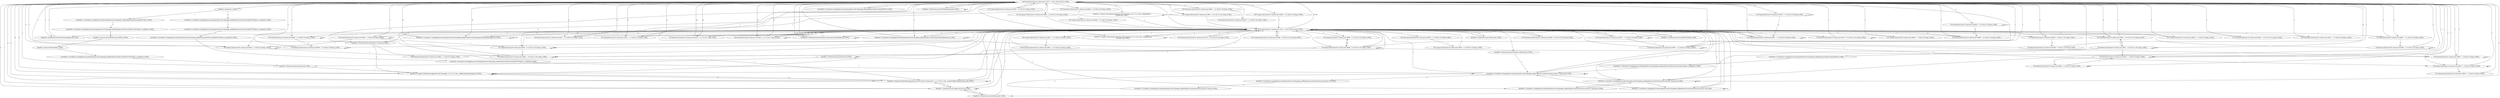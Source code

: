 strict digraph G {
  "UDP Send KevinChan-PC.attlocal.net:13297 -&gt; 40.82.168.156:3478_47DEQ_";
  "UDP Receive KevinChan-PC.attlocal.net:13297 -&gt; 40.82.168.156:3478_47DEQ_";
  "ReadFile C:\Program Files\WindowsApps\Microsoft.SkypeApp_14.55.131.0_x64__kzf8qxf38zg5c\SkypeApp.dll_47DEQ_";
  "ReadFile C:\Windows\System32\MFCaptureEngine.dll_47DEQ_";
  "WriteFile C:\Users\Kevin Chan\AppData\Local\Packages\Microsoft.SkypeApp_kzf8qxf38zg5c\LocalState\DiagOutputDir\SkypeApp3.txt_47DEQ_";
  "TCP Receive KevinChan-PC.attlocal.net:59421 -&gt; 52.188.42.235:https_47DEQ_";
  "TCP Send KevinChan-PC.attlocal.net:59421 -&gt; 52.188.42.235:https_47DEQ_";
  "TCP Send KevinChan-PC.attlocal.net:59442 -&gt; 40.83.21.197:https_47DEQ_";
  "TCP Receive KevinChan-PC.attlocal.net:59442 -&gt; 40.83.21.197:https_47DEQ_";
  "TCP Receive KevinChan-PC.attlocal.net:59456 -&gt; 52.114.142.7:http_47DEQ_";
  "TCP Send KevinChan-PC.attlocal.net:59456 -&gt; 52.114.142.7:http_47DEQ_";
  "CreateFile C:\Windows\System32\Windows.Shell.ServiceHostBuilder.dll_47DEQ_";
  "ReadFile C:\Users\Kevin Chan\AppData\Local\Packages\Microsoft.SkypeApp_kzf8qxf38zg5c\LocalState\ReactNativeBundle.bin_47DEQ_";
  "TCP Disconnect KevinChan-PC.attlocal.net:59595 -&gt; 52.188.42.235:https_47DEQ_";
  "TCP Connect KevinChan-PC.attlocal.net:59601 -&gt; 52.188.42.235:https_47DEQ_";
  "TCP Send KevinChan-PC.attlocal.net:59601 -&gt; 52.188.42.235:https_47DEQ_";
  "TCP Receive KevinChan-PC.attlocal.net:59601 -&gt; 52.188.42.235:https_47DEQ_";
  "ReadFile C:\Program Files\WindowsApps\Microsoft.NET.Native.Framework.2.2_2.2.27912.0_x64__8wekyb3d8bbwe\SharedLibrary.dll_47DEQ_";
  "ReadFile C:\Windows\System32\Windows.UI.Xaml.dll_47DEQ_";
  "ReadFile C:\Program Files\WindowsApps\Microsoft.SkypeApp_14.55.131.0_x64__kzf8qxf38zg5c\rtmcodecs.dll_47DEQ_";
  "TCP Receive KevinChan-PC.attlocal.net:59576 -&gt; 93.184.215.201:https_47DEQ_";
  "TCP Disconnect KevinChan-PC.attlocal.net:59576 -&gt; 93.184.215.201:https_47DEQ_";
  "TCP Connect KevinChan-PC.attlocal.net:59605 -&gt; 13.68.20.25:https_47DEQ_";
  "TCP Send KevinChan-PC.attlocal.net:59605 -&gt; 13.68.20.25:https_47DEQ_";
  "TCP Receive KevinChan-PC.attlocal.net:59605 -&gt; 13.68.20.25:https_47DEQ_";
  "TCP Connect KevinChan-PC.attlocal.net:59606 -&gt; 93.184.215.201:https_47DEQ_";
  "TCP Send KevinChan-PC.attlocal.net:59606 -&gt; 93.184.215.201:https_47DEQ_";
  "TCP Receive KevinChan-PC.attlocal.net:59606 -&gt; 93.184.215.201:https_47DEQ_";
  "ReadFile C:\Windows\System32\iertutil.dll_47DEQ_";
  "ReadFile C:\Windows\System32\wininet.dll_47DEQ_";
  "ReadFile C:\$Directory_47DEQ_";
  "CreateFile C:\Users\Kevin Chan\AppData\Local\Packages\Microsoft.SkypeApp_kzf8qxf38zg5c\AC\INetCache\EWX27GM7_47DEQ_";
  "CreateFile C:\Users\Kevin Chan\AppData\Local\Packages\Microsoft.SkypeApp_kzf8qxf38zg5c\AC\INetCache\EWX27GM7\token_to_cookies[1]_47DEQ_";
  "ReadFile C:\$Secure:$SII:$INDEX_ALLOCATION_47DEQ_";
  "ReadFile C:\$Secure:$SDS:$DATA_47DEQ_";
  "CreateFile C:\Users\Kevin Chan\AppData\Local\Packages\Microsoft.SkypeApp_kzf8qxf38zg5c\AC\INetCache\EWX27GM7\token_to_cookies[2]_47DEQ_";
  "ReadFile C:\Windows\System32\Windows.Web.Http.dll_47DEQ_";
  "CreateFile C:\Users\Kevin Chan\AppData\Local\Packages\Microsoft.SkypeApp_kzf8qxf38zg5c\LocalState\s4l-kevin.chan2247.db-journal_47DEQ_";
  "ReadFile C:\Users\Kevin Chan\AppData\Local\Packages\Microsoft.SkypeApp_kzf8qxf38zg5c\LocalState\s4l-kevin.chan2247.db_47DEQ_";
  "CreateFile C:\Users\Kevin Chan\AppData\Local\Packages\Microsoft.SkypeApp_kzf8qxf38zg5c\LocalState\s4l-kevin.chan2247.db-wal_47DEQ_";
  "WriteFile C:\Users\Kevin Chan\AppData\Local\Packages\Microsoft.SkypeApp_kzf8qxf38zg5c\LocalState\s4l-kevin.chan2247.db-journal_47DEQ_";
  "ReadFile C:\Users\Kevin Chan\AppData\Local\Packages\Microsoft.SkypeApp_kzf8qxf38zg5c\LocalState\s4l-kevin.chan2247.db-journal_47DEQ_";
  "WriteFile C:\Users\Kevin Chan\AppData\Local\Packages\Microsoft.SkypeApp_kzf8qxf38zg5c\LocalState\s4l-kevin.chan2247.db_47DEQ_";
  "TCP Disconnect KevinChan-PC.attlocal.net:59601 -&gt; 52.188.42.235:https_47DEQ_";
  "TCP Connect KevinChan-PC.attlocal.net:59607 -&gt; 52.188.42.235:https_47DEQ_";
  "TCP Send KevinChan-PC.attlocal.net:59607 -&gt; 52.188.42.235:https_47DEQ_";
  "TCP Receive KevinChan-PC.attlocal.net:59607 -&gt; 52.188.42.235:https_47DEQ_";
  "ReadFile C:\Windows\System32\biwinrt.dll_47DEQ_";
  "ReadFile C:\Program Files\WindowsApps\Microsoft.SkypeApp_14.55.131.0_x64__kzf8qxf38zg5c\rtmpltfm.dll_47DEQ_";
  "TCP Connect KevinChan-PC.attlocal.net:59611 -&gt; 52.188.42.235:https_47DEQ_";
  "TCP Disconnect KevinChan-PC.attlocal.net:59607 -&gt; 52.188.42.235:https_47DEQ_";
  "TCP Send KevinChan-PC.attlocal.net:59611 -&gt; 52.188.42.235:https_47DEQ_";
  "TCP Receive KevinChan-PC.attlocal.net:59611 -&gt; 52.188.42.235:https_47DEQ_";
  "TCP Disconnect KevinChan-PC.attlocal.net:59605 -&gt; 13.68.20.25:https_47DEQ_";
  "TCP Disconnect KevinChan-PC.attlocal.net:59606 -&gt; 93.184.215.201:https_47DEQ_";
  "TCP Connect KevinChan-PC.attlocal.net:59642 -&gt; 13.68.20.25:https_47DEQ_";
  "TCP Send KevinChan-PC.attlocal.net:59642 -&gt; 13.68.20.25:https_47DEQ_";
  "TCP Receive KevinChan-PC.attlocal.net:59642 -&gt; 13.68.20.25:https_47DEQ_";
  "TCP Connect KevinChan-PC.attlocal.net:59643 -&gt; 93.184.215.201:https_47DEQ_";
  "TCP Send KevinChan-PC.attlocal.net:59643 -&gt; 93.184.215.201:https_47DEQ_";
  "TCP Receive KevinChan-PC.attlocal.net:59643 -&gt; 93.184.215.201:https_47DEQ_";
  "CreateFile C:\Users\Kevin Chan\AppData\Local\Packages\Microsoft.SkypeApp_kzf8qxf38zg5c\AC\INetCache\YJQQTYY3_47DEQ_";
  "CreateFile C:\Users\Kevin Chan\AppData\Local\Packages\Microsoft.SkypeApp_kzf8qxf38zg5c\AC\INetCache\YJQQTYY3\token_to_cookies[1]_47DEQ_";
  "CreateFile C:\Users\Kevin Chan\AppData\Local\Packages\Microsoft.SkypeApp_kzf8qxf38zg5c\AC\INetCache\YJQQTYY3\token_to_cookies[2]_47DEQ_";
  "CreateFile C:\Users\Kevin Chan\AppData\Local\Packages\Microsoft.SkypeApp_kzf8qxf38zg5c\AC\INetCache\YJQQTYY3\token_to_cookies[3]_47DEQ_";
  "CreateFile C:\Users\Kevin Chan\AppData\Local\Packages\Microsoft.SkypeApp_kzf8qxf38zg5c\AC\INetCache\YJQQTYY3\token_to_cookies[4]_47DEQ_";
  "TCP Disconnect KevinChan-PC.attlocal.net:59611 -&gt; 52.188.42.235:https_47DEQ_";
  "TCP Connect KevinChan-PC.attlocal.net:59646 -&gt; 52.188.42.235:https_47DEQ_";
  "TCP Send KevinChan-PC.attlocal.net:59646 -&gt; 52.188.42.235:https_47DEQ_";
  "TCP Receive KevinChan-PC.attlocal.net:59646 -&gt; 52.188.42.235:https_47DEQ_";
  "ReadFile C:\Windows\System32\AppContracts.dll_47DEQ_";
  "ReadFile C:\Windows\System32\WinTypes.dll_47DEQ_";
  "TCP Disconnect KevinChan-PC.attlocal.net:59642 -&gt; 13.68.20.25:https_47DEQ_";
  "ReadFile C:\Windows\System32\MFMediaEngine.dll_47DEQ_";
  "TCP Disconnect KevinChan-PC.attlocal.net:59643 -&gt; 93.184.215.201:https_47DEQ_";
  "TCP Disconnect KevinChan-PC.attlocal.net:59646 -&gt; 52.188.42.235:https_47DEQ_";
  "TCP Connect KevinChan-PC.attlocal.net:59649 -&gt; 52.188.42.235:https_47DEQ_";
  "TCP Send KevinChan-PC.attlocal.net:59649 -&gt; 52.188.42.235:https_47DEQ_";
  "TCP Receive KevinChan-PC.attlocal.net:59649 -&gt; 52.188.42.235:https_47DEQ_";
  "ReadFile C:\Windows\System32\config\SOFTWARE_47DEQ_";
  "TCP Connect KevinChan-PC.attlocal.net:59650 -&gt; 13.68.20.25:https_47DEQ_";
  "TCP Send KevinChan-PC.attlocal.net:59650 -&gt; 13.68.20.25:https_47DEQ_";
  "TCP Receive KevinChan-PC.attlocal.net:59650 -&gt; 13.68.20.25:https_47DEQ_";
  "TCP Connect KevinChan-PC.attlocal.net:59651 -&gt; 93.184.215.201:https_47DEQ_";
  "TCP Send KevinChan-PC.attlocal.net:59651 -&gt; 93.184.215.201:https_47DEQ_";
  "TCP Receive KevinChan-PC.attlocal.net:59651 -&gt; 93.184.215.201:https_47DEQ_";
  "CreateFile C:\Users\Kevin Chan\AppData\Local\Packages\Microsoft.SkypeApp_kzf8qxf38zg5c\AC\INetCache\324NA2GV_47DEQ_";
  "CreateFile C:\Users\Kevin Chan\AppData\Local\Packages\Microsoft.SkypeApp_kzf8qxf38zg5c\AC\INetCache\324NA2GV\token_to_cookies[1]_47DEQ_";
  "UDP Send KevinChan-PC.attlocal.net:13297 -&gt; 40.82.168.156:3478_47DEQ_" -> "UDP Receive KevinChan-PC.attlocal.net:13297 -&gt; 40.82.168.156:3478_47DEQ_" [ label="24744" ];
  "UDP Receive KevinChan-PC.attlocal.net:13297 -&gt; 40.82.168.156:3478_47DEQ_" -> "UDP Receive KevinChan-PC.attlocal.net:13297 -&gt; 40.82.168.156:3478_47DEQ_" [ label="153333" ];
  "UDP Receive KevinChan-PC.attlocal.net:13297 -&gt; 40.82.168.156:3478_47DEQ_" -> "UDP Send KevinChan-PC.attlocal.net:13297 -&gt; 40.82.168.156:3478_47DEQ_" [ label="24736" ];
  "UDP Send KevinChan-PC.attlocal.net:13297 -&gt; 40.82.168.156:3478_47DEQ_" -> "UDP Send KevinChan-PC.attlocal.net:13297 -&gt; 40.82.168.156:3478_47DEQ_" [ label="90705" ];
  "UDP Receive KevinChan-PC.attlocal.net:13297 -&gt; 40.82.168.156:3478_47DEQ_" -> "ReadFile C:\Program Files\WindowsApps\Microsoft.SkypeApp_14.55.131.0_x64__kzf8qxf38zg5c\SkypeApp.dll_47DEQ_" [ label="2" ];
  "ReadFile C:\Program Files\WindowsApps\Microsoft.SkypeApp_14.55.131.0_x64__kzf8qxf38zg5c\SkypeApp.dll_47DEQ_" -> "UDP Send KevinChan-PC.attlocal.net:13297 -&gt; 40.82.168.156:3478_47DEQ_" [ label="9" ];
  "UDP Receive KevinChan-PC.attlocal.net:13297 -&gt; 40.82.168.156:3478_47DEQ_" -> "ReadFile C:\Windows\System32\MFCaptureEngine.dll_47DEQ_" [ label="1" ];
  "ReadFile C:\Windows\System32\MFCaptureEngine.dll_47DEQ_" -> "UDP Send KevinChan-PC.attlocal.net:13297 -&gt; 40.82.168.156:3478_47DEQ_" [ label="2" ];
  "UDP Send KevinChan-PC.attlocal.net:13297 -&gt; 40.82.168.156:3478_47DEQ_" -> "ReadFile C:\Windows\System32\MFCaptureEngine.dll_47DEQ_" [ label="1" ];
  "UDP Send KevinChan-PC.attlocal.net:13297 -&gt; 40.82.168.156:3478_47DEQ_" -> "WriteFile C:\Users\Kevin Chan\AppData\Local\Packages\Microsoft.SkypeApp_kzf8qxf38zg5c\LocalState\DiagOutputDir\SkypeApp3.txt_47DEQ_" [ label="24" ];
  "WriteFile C:\Users\Kevin Chan\AppData\Local\Packages\Microsoft.SkypeApp_kzf8qxf38zg5c\LocalState\DiagOutputDir\SkypeApp3.txt_47DEQ_" -> "WriteFile C:\Users\Kevin Chan\AppData\Local\Packages\Microsoft.SkypeApp_kzf8qxf38zg5c\LocalState\DiagOutputDir\SkypeApp3.txt_47DEQ_" [ label="29" ];
  "WriteFile C:\Users\Kevin Chan\AppData\Local\Packages\Microsoft.SkypeApp_kzf8qxf38zg5c\LocalState\DiagOutputDir\SkypeApp3.txt_47DEQ_" -> "UDP Send KevinChan-PC.attlocal.net:13297 -&gt; 40.82.168.156:3478_47DEQ_" [ label="22" ];
  "UDP Send KevinChan-PC.attlocal.net:13297 -&gt; 40.82.168.156:3478_47DEQ_" -> "TCP Receive KevinChan-PC.attlocal.net:59421 -&gt; 52.188.42.235:https_47DEQ_" [ label="8" ];
  "TCP Receive KevinChan-PC.attlocal.net:59421 -&gt; 52.188.42.235:https_47DEQ_" -> "UDP Send KevinChan-PC.attlocal.net:13297 -&gt; 40.82.168.156:3478_47DEQ_" [ label="9" ];
  "UDP Receive KevinChan-PC.attlocal.net:13297 -&gt; 40.82.168.156:3478_47DEQ_" -> "TCP Send KevinChan-PC.attlocal.net:59421 -&gt; 52.188.42.235:https_47DEQ_" [ label="7" ];
  "TCP Send KevinChan-PC.attlocal.net:59421 -&gt; 52.188.42.235:https_47DEQ_" -> "UDP Receive KevinChan-PC.attlocal.net:13297 -&gt; 40.82.168.156:3478_47DEQ_" [ label="5" ];
  "UDP Send KevinChan-PC.attlocal.net:13297 -&gt; 40.82.168.156:3478_47DEQ_" -> "TCP Send KevinChan-PC.attlocal.net:59442 -&gt; 40.83.21.197:https_47DEQ_" [ label="6" ];
  "TCP Send KevinChan-PC.attlocal.net:59442 -&gt; 40.83.21.197:https_47DEQ_" -> "TCP Receive KevinChan-PC.attlocal.net:59442 -&gt; 40.83.21.197:https_47DEQ_" [ label="11" ];
  "TCP Receive KevinChan-PC.attlocal.net:59442 -&gt; 40.83.21.197:https_47DEQ_" -> "UDP Receive KevinChan-PC.attlocal.net:13297 -&gt; 40.82.168.156:3478_47DEQ_" [ label="5" ];
  "UDP Receive KevinChan-PC.attlocal.net:13297 -&gt; 40.82.168.156:3478_47DEQ_" -> "TCP Receive KevinChan-PC.attlocal.net:59456 -&gt; 52.114.142.7:http_47DEQ_" [ label="15" ];
  "TCP Receive KevinChan-PC.attlocal.net:59456 -&gt; 52.114.142.7:http_47DEQ_" -> "UDP Send KevinChan-PC.attlocal.net:13297 -&gt; 40.82.168.156:3478_47DEQ_" [ label="19" ];
  "UDP Receive KevinChan-PC.attlocal.net:13297 -&gt; 40.82.168.156:3478_47DEQ_" -> "TCP Send KevinChan-PC.attlocal.net:59456 -&gt; 52.114.142.7:http_47DEQ_" [ label="14" ];
  "TCP Send KevinChan-PC.attlocal.net:59456 -&gt; 52.114.142.7:http_47DEQ_" -> "TCP Send KevinChan-PC.attlocal.net:59456 -&gt; 52.114.142.7:http_47DEQ_" [ label="29" ];
  "TCP Send KevinChan-PC.attlocal.net:59456 -&gt; 52.114.142.7:http_47DEQ_" -> "UDP Send KevinChan-PC.attlocal.net:13297 -&gt; 40.82.168.156:3478_47DEQ_" [ label="15" ];
  "UDP Send KevinChan-PC.attlocal.net:13297 -&gt; 40.82.168.156:3478_47DEQ_" -> "CreateFile C:\Windows\System32\Windows.Shell.ServiceHostBuilder.dll_47DEQ_" [ label="1" ];
  "CreateFile C:\Windows\System32\Windows.Shell.ServiceHostBuilder.dll_47DEQ_" -> "CreateFile C:\Windows\System32\Windows.Shell.ServiceHostBuilder.dll_47DEQ_" [ label="3" ];
  "CreateFile C:\Windows\System32\Windows.Shell.ServiceHostBuilder.dll_47DEQ_" -> "UDP Receive KevinChan-PC.attlocal.net:13297 -&gt; 40.82.168.156:3478_47DEQ_" [ label="2" ];
  "UDP Receive KevinChan-PC.attlocal.net:13297 -&gt; 40.82.168.156:3478_47DEQ_" -> "ReadFile C:\Users\Kevin Chan\AppData\Local\Packages\Microsoft.SkypeApp_kzf8qxf38zg5c\LocalState\ReactNativeBundle.bin_47DEQ_" [ label="1" ];
  "ReadFile C:\Users\Kevin Chan\AppData\Local\Packages\Microsoft.SkypeApp_kzf8qxf38zg5c\LocalState\ReactNativeBundle.bin_47DEQ_" -> "UDP Receive KevinChan-PC.attlocal.net:13297 -&gt; 40.82.168.156:3478_47DEQ_" [ label="2" ];
  "UDP Receive KevinChan-PC.attlocal.net:13297 -&gt; 40.82.168.156:3478_47DEQ_" -> "TCP Disconnect KevinChan-PC.attlocal.net:59595 -&gt; 52.188.42.235:https_47DEQ_" [ label="1" ];
  "TCP Disconnect KevinChan-PC.attlocal.net:59595 -&gt; 52.188.42.235:https_47DEQ_" -> "TCP Connect KevinChan-PC.attlocal.net:59601 -&gt; 52.188.42.235:https_47DEQ_" [ label="1" ];
  "TCP Connect KevinChan-PC.attlocal.net:59601 -&gt; 52.188.42.235:https_47DEQ_" -> "UDP Receive KevinChan-PC.attlocal.net:13297 -&gt; 40.82.168.156:3478_47DEQ_" [ label="1" ];
  "UDP Send KevinChan-PC.attlocal.net:13297 -&gt; 40.82.168.156:3478_47DEQ_" -> "TCP Send KevinChan-PC.attlocal.net:59601 -&gt; 52.188.42.235:https_47DEQ_" [ label="2" ];
  "TCP Send KevinChan-PC.attlocal.net:59601 -&gt; 52.188.42.235:https_47DEQ_" -> "TCP Receive KevinChan-PC.attlocal.net:59601 -&gt; 52.188.42.235:https_47DEQ_" [ label="3" ];
  "TCP Receive KevinChan-PC.attlocal.net:59601 -&gt; 52.188.42.235:https_47DEQ_" -> "TCP Receive KevinChan-PC.attlocal.net:59601 -&gt; 52.188.42.235:https_47DEQ_" [ label="3" ];
  "TCP Receive KevinChan-PC.attlocal.net:59601 -&gt; 52.188.42.235:https_47DEQ_" -> "UDP Send KevinChan-PC.attlocal.net:13297 -&gt; 40.82.168.156:3478_47DEQ_" [ label="2" ];
  "UDP Receive KevinChan-PC.attlocal.net:13297 -&gt; 40.82.168.156:3478_47DEQ_" -> "TCP Send KevinChan-PC.attlocal.net:59601 -&gt; 52.188.42.235:https_47DEQ_" [ label="2" ];
  "TCP Receive KevinChan-PC.attlocal.net:59601 -&gt; 52.188.42.235:https_47DEQ_" -> "UDP Receive KevinChan-PC.attlocal.net:13297 -&gt; 40.82.168.156:3478_47DEQ_" [ label="1" ];
  "TCP Send KevinChan-PC.attlocal.net:59601 -&gt; 52.188.42.235:https_47DEQ_" -> "UDP Send KevinChan-PC.attlocal.net:13297 -&gt; 40.82.168.156:3478_47DEQ_" [ label="1" ];
  "UDP Send KevinChan-PC.attlocal.net:13297 -&gt; 40.82.168.156:3478_47DEQ_" -> "ReadFile C:\Program Files\WindowsApps\Microsoft.NET.Native.Framework.2.2_2.2.27912.0_x64__8wekyb3d8bbwe\SharedLibrary.dll_47DEQ_" [ label="4" ];
  "ReadFile C:\Program Files\WindowsApps\Microsoft.NET.Native.Framework.2.2_2.2.27912.0_x64__8wekyb3d8bbwe\SharedLibrary.dll_47DEQ_" -> "UDP Send KevinChan-PC.attlocal.net:13297 -&gt; 40.82.168.156:3478_47DEQ_" [ label="4" ];
  "UDP Send KevinChan-PC.attlocal.net:13297 -&gt; 40.82.168.156:3478_47DEQ_" -> "ReadFile C:\Windows\System32\Windows.UI.Xaml.dll_47DEQ_" [ label="1" ];
  "ReadFile C:\Windows\System32\Windows.UI.Xaml.dll_47DEQ_" -> "ReadFile C:\Program Files\WindowsApps\Microsoft.SkypeApp_14.55.131.0_x64__kzf8qxf38zg5c\SkypeApp.dll_47DEQ_" [ label="1" ];
  "ReadFile C:\Program Files\WindowsApps\Microsoft.SkypeApp_14.55.131.0_x64__kzf8qxf38zg5c\SkypeApp.dll_47DEQ_" -> "ReadFile C:\Program Files\WindowsApps\Microsoft.NET.Native.Framework.2.2_2.2.27912.0_x64__8wekyb3d8bbwe\SharedLibrary.dll_47DEQ_" [ label="3" ];
  "ReadFile C:\Program Files\WindowsApps\Microsoft.NET.Native.Framework.2.2_2.2.27912.0_x64__8wekyb3d8bbwe\SharedLibrary.dll_47DEQ_" -> "ReadFile C:\Program Files\WindowsApps\Microsoft.NET.Native.Framework.2.2_2.2.27912.0_x64__8wekyb3d8bbwe\SharedLibrary.dll_47DEQ_" [ label="16" ];
  "ReadFile C:\Program Files\WindowsApps\Microsoft.NET.Native.Framework.2.2_2.2.27912.0_x64__8wekyb3d8bbwe\SharedLibrary.dll_47DEQ_" -> "ReadFile C:\Program Files\WindowsApps\Microsoft.SkypeApp_14.55.131.0_x64__kzf8qxf38zg5c\SkypeApp.dll_47DEQ_" [ label="4" ];
  "ReadFile C:\Program Files\WindowsApps\Microsoft.SkypeApp_14.55.131.0_x64__kzf8qxf38zg5c\SkypeApp.dll_47DEQ_" -> "ReadFile C:\Program Files\WindowsApps\Microsoft.SkypeApp_14.55.131.0_x64__kzf8qxf38zg5c\SkypeApp.dll_47DEQ_" [ label="18" ];
  "UDP Send KevinChan-PC.attlocal.net:13297 -&gt; 40.82.168.156:3478_47DEQ_" -> "ReadFile C:\Program Files\WindowsApps\Microsoft.SkypeApp_14.55.131.0_x64__kzf8qxf38zg5c\rtmcodecs.dll_47DEQ_" [ label="1" ];
  "ReadFile C:\Program Files\WindowsApps\Microsoft.SkypeApp_14.55.131.0_x64__kzf8qxf38zg5c\rtmcodecs.dll_47DEQ_" -> "ReadFile C:\Program Files\WindowsApps\Microsoft.SkypeApp_14.55.131.0_x64__kzf8qxf38zg5c\rtmcodecs.dll_47DEQ_" [ label="4" ];
  "ReadFile C:\Program Files\WindowsApps\Microsoft.SkypeApp_14.55.131.0_x64__kzf8qxf38zg5c\rtmcodecs.dll_47DEQ_" -> "UDP Receive KevinChan-PC.attlocal.net:13297 -&gt; 40.82.168.156:3478_47DEQ_" [ label="2" ];
  "UDP Receive KevinChan-PC.attlocal.net:13297 -&gt; 40.82.168.156:3478_47DEQ_" -> "ReadFile C:\Program Files\WindowsApps\Microsoft.SkypeApp_14.55.131.0_x64__kzf8qxf38zg5c\rtmcodecs.dll_47DEQ_" [ label="1" ];
  "TCP Receive KevinChan-PC.attlocal.net:59456 -&gt; 52.114.142.7:http_47DEQ_" -> "UDP Receive KevinChan-PC.attlocal.net:13297 -&gt; 40.82.168.156:3478_47DEQ_" [ label="10" ];
  "UDP Send KevinChan-PC.attlocal.net:13297 -&gt; 40.82.168.156:3478_47DEQ_" -> "ReadFile C:\Program Files\WindowsApps\Microsoft.SkypeApp_14.55.131.0_x64__kzf8qxf38zg5c\SkypeApp.dll_47DEQ_" [ label="9" ];
  "UDP Receive KevinChan-PC.attlocal.net:13297 -&gt; 40.82.168.156:3478_47DEQ_" -> "TCP Receive KevinChan-PC.attlocal.net:59576 -&gt; 93.184.215.201:https_47DEQ_" [ label="1" ];
  "TCP Receive KevinChan-PC.attlocal.net:59576 -&gt; 93.184.215.201:https_47DEQ_" -> "TCP Receive KevinChan-PC.attlocal.net:59576 -&gt; 93.184.215.201:https_47DEQ_" [ label="1" ];
  "TCP Receive KevinChan-PC.attlocal.net:59576 -&gt; 93.184.215.201:https_47DEQ_" -> "UDP Send KevinChan-PC.attlocal.net:13297 -&gt; 40.82.168.156:3478_47DEQ_" [ label="1" ];
  "UDP Receive KevinChan-PC.attlocal.net:13297 -&gt; 40.82.168.156:3478_47DEQ_" -> "TCP Disconnect KevinChan-PC.attlocal.net:59576 -&gt; 93.184.215.201:https_47DEQ_" [ label="1" ];
  "TCP Disconnect KevinChan-PC.attlocal.net:59576 -&gt; 93.184.215.201:https_47DEQ_" -> "UDP Receive KevinChan-PC.attlocal.net:13297 -&gt; 40.82.168.156:3478_47DEQ_" [ label="1" ];
  "TCP Receive KevinChan-PC.attlocal.net:59421 -&gt; 52.188.42.235:https_47DEQ_" -> "UDP Receive KevinChan-PC.attlocal.net:13297 -&gt; 40.82.168.156:3478_47DEQ_" [ label="7" ];
  "UDP Send KevinChan-PC.attlocal.net:13297 -&gt; 40.82.168.156:3478_47DEQ_" -> "TCP Send KevinChan-PC.attlocal.net:59421 -&gt; 52.188.42.235:https_47DEQ_" [ label="9" ];
  "TCP Send KevinChan-PC.attlocal.net:59421 -&gt; 52.188.42.235:https_47DEQ_" -> "UDP Send KevinChan-PC.attlocal.net:13297 -&gt; 40.82.168.156:3478_47DEQ_" [ label="11" ];
  "UDP Send KevinChan-PC.attlocal.net:13297 -&gt; 40.82.168.156:3478_47DEQ_" -> "TCP Send KevinChan-PC.attlocal.net:59456 -&gt; 52.114.142.7:http_47DEQ_" [ label="15" ];
  "UDP Receive KevinChan-PC.attlocal.net:13297 -&gt; 40.82.168.156:3478_47DEQ_" -> "TCP Send KevinChan-PC.attlocal.net:59442 -&gt; 40.83.21.197:https_47DEQ_" [ label="5" ];
  "TCP Receive KevinChan-PC.attlocal.net:59442 -&gt; 40.83.21.197:https_47DEQ_" -> "UDP Send KevinChan-PC.attlocal.net:13297 -&gt; 40.82.168.156:3478_47DEQ_" [ label="6" ];
  "UDP Receive KevinChan-PC.attlocal.net:13297 -&gt; 40.82.168.156:3478_47DEQ_" -> "WriteFile C:\Users\Kevin Chan\AppData\Local\Packages\Microsoft.SkypeApp_kzf8qxf38zg5c\LocalState\DiagOutputDir\SkypeApp3.txt_47DEQ_" [ label="9" ];
  "WriteFile C:\Users\Kevin Chan\AppData\Local\Packages\Microsoft.SkypeApp_kzf8qxf38zg5c\LocalState\DiagOutputDir\SkypeApp3.txt_47DEQ_" -> "UDP Receive KevinChan-PC.attlocal.net:13297 -&gt; 40.82.168.156:3478_47DEQ_" [ label="11" ];
  "TCP Send KevinChan-PC.attlocal.net:59456 -&gt; 52.114.142.7:http_47DEQ_" -> "UDP Receive KevinChan-PC.attlocal.net:13297 -&gt; 40.82.168.156:3478_47DEQ_" [ label="14" ];
  "UDP Send KevinChan-PC.attlocal.net:13297 -&gt; 40.82.168.156:3478_47DEQ_" -> "TCP Receive KevinChan-PC.attlocal.net:59456 -&gt; 52.114.142.7:http_47DEQ_" [ label="14" ];
  "UDP Receive KevinChan-PC.attlocal.net:13297 -&gt; 40.82.168.156:3478_47DEQ_" -> "TCP Connect KevinChan-PC.attlocal.net:59605 -&gt; 13.68.20.25:https_47DEQ_" [ label="1" ];
  "TCP Connect KevinChan-PC.attlocal.net:59605 -&gt; 13.68.20.25:https_47DEQ_" -> "UDP Send KevinChan-PC.attlocal.net:13297 -&gt; 40.82.168.156:3478_47DEQ_" [ label="1" ];
  "UDP Send KevinChan-PC.attlocal.net:13297 -&gt; 40.82.168.156:3478_47DEQ_" -> "TCP Send KevinChan-PC.attlocal.net:59605 -&gt; 13.68.20.25:https_47DEQ_" [ label="1" ];
  "TCP Send KevinChan-PC.attlocal.net:59605 -&gt; 13.68.20.25:https_47DEQ_" -> "TCP Receive KevinChan-PC.attlocal.net:59605 -&gt; 13.68.20.25:https_47DEQ_" [ label="2" ];
  "TCP Receive KevinChan-PC.attlocal.net:59605 -&gt; 13.68.20.25:https_47DEQ_" -> "TCP Receive KevinChan-PC.attlocal.net:59605 -&gt; 13.68.20.25:https_47DEQ_" [ label="3" ];
  "TCP Receive KevinChan-PC.attlocal.net:59605 -&gt; 13.68.20.25:https_47DEQ_" -> "UDP Send KevinChan-PC.attlocal.net:13297 -&gt; 40.82.168.156:3478_47DEQ_" [ label="3" ];
  "UDP Receive KevinChan-PC.attlocal.net:13297 -&gt; 40.82.168.156:3478_47DEQ_" -> "TCP Send KevinChan-PC.attlocal.net:59605 -&gt; 13.68.20.25:https_47DEQ_" [ label="1" ];
  "TCP Send KevinChan-PC.attlocal.net:59605 -&gt; 13.68.20.25:https_47DEQ_" -> "TCP Send KevinChan-PC.attlocal.net:59605 -&gt; 13.68.20.25:https_47DEQ_" [ label="2" ];
  "UDP Send KevinChan-PC.attlocal.net:13297 -&gt; 40.82.168.156:3478_47DEQ_" -> "TCP Receive KevinChan-PC.attlocal.net:59605 -&gt; 13.68.20.25:https_47DEQ_" [ label="1" ];
  "UDP Receive KevinChan-PC.attlocal.net:13297 -&gt; 40.82.168.156:3478_47DEQ_" -> "TCP Connect KevinChan-PC.attlocal.net:59606 -&gt; 93.184.215.201:https_47DEQ_" [ label="1" ];
  "TCP Connect KevinChan-PC.attlocal.net:59606 -&gt; 93.184.215.201:https_47DEQ_" -> "UDP Receive KevinChan-PC.attlocal.net:13297 -&gt; 40.82.168.156:3478_47DEQ_" [ label="1" ];
  "UDP Receive KevinChan-PC.attlocal.net:13297 -&gt; 40.82.168.156:3478_47DEQ_" -> "TCP Send KevinChan-PC.attlocal.net:59606 -&gt; 93.184.215.201:https_47DEQ_" [ label="4" ];
  "TCP Send KevinChan-PC.attlocal.net:59606 -&gt; 93.184.215.201:https_47DEQ_" -> "UDP Receive KevinChan-PC.attlocal.net:13297 -&gt; 40.82.168.156:3478_47DEQ_" [ label="2" ];
  "UDP Receive KevinChan-PC.attlocal.net:13297 -&gt; 40.82.168.156:3478_47DEQ_" -> "TCP Receive KevinChan-PC.attlocal.net:59606 -&gt; 93.184.215.201:https_47DEQ_" [ label="2" ];
  "TCP Receive KevinChan-PC.attlocal.net:59606 -&gt; 93.184.215.201:https_47DEQ_" -> "TCP Receive KevinChan-PC.attlocal.net:59606 -&gt; 93.184.215.201:https_47DEQ_" [ label="4" ];
  "TCP Receive KevinChan-PC.attlocal.net:59606 -&gt; 93.184.215.201:https_47DEQ_" -> "UDP Send KevinChan-PC.attlocal.net:13297 -&gt; 40.82.168.156:3478_47DEQ_" [ label="2" ];
  "UDP Send KevinChan-PC.attlocal.net:13297 -&gt; 40.82.168.156:3478_47DEQ_" -> "TCP Receive KevinChan-PC.attlocal.net:59606 -&gt; 93.184.215.201:https_47DEQ_" [ label="2" ];
  "TCP Receive KevinChan-PC.attlocal.net:59606 -&gt; 93.184.215.201:https_47DEQ_" -> "UDP Receive KevinChan-PC.attlocal.net:13297 -&gt; 40.82.168.156:3478_47DEQ_" [ label="2" ];
  "TCP Receive KevinChan-PC.attlocal.net:59606 -&gt; 93.184.215.201:https_47DEQ_" -> "TCP Send KevinChan-PC.attlocal.net:59605 -&gt; 13.68.20.25:https_47DEQ_" [ label="1" ];
  "TCP Send KevinChan-PC.attlocal.net:59605 -&gt; 13.68.20.25:https_47DEQ_" -> "UDP Send KevinChan-PC.attlocal.net:13297 -&gt; 40.82.168.156:3478_47DEQ_" [ label="1" ];
  "TCP Send KevinChan-PC.attlocal.net:59606 -&gt; 93.184.215.201:https_47DEQ_" -> "TCP Receive KevinChan-PC.attlocal.net:59606 -&gt; 93.184.215.201:https_47DEQ_" [ label="3" ];
  "TCP Receive KevinChan-PC.attlocal.net:59606 -&gt; 93.184.215.201:https_47DEQ_" -> "TCP Send KevinChan-PC.attlocal.net:59606 -&gt; 93.184.215.201:https_47DEQ_" [ label="1" ];
  "TCP Receive KevinChan-PC.attlocal.net:59606 -&gt; 93.184.215.201:https_47DEQ_" -> "ReadFile C:\Windows\System32\iertutil.dll_47DEQ_" [ label="1" ];
  "ReadFile C:\Windows\System32\iertutil.dll_47DEQ_" -> "ReadFile C:\Windows\System32\iertutil.dll_47DEQ_" [ label="2" ];
  "ReadFile C:\Windows\System32\iertutil.dll_47DEQ_" -> "ReadFile C:\Windows\System32\wininet.dll_47DEQ_" [ label="1" ];
  "ReadFile C:\Windows\System32\wininet.dll_47DEQ_" -> "UDP Send KevinChan-PC.attlocal.net:13297 -&gt; 40.82.168.156:3478_47DEQ_" [ label="1" ];
  "UDP Send KevinChan-PC.attlocal.net:13297 -&gt; 40.82.168.156:3478_47DEQ_" -> "ReadFile C:\$Directory_47DEQ_" [ label="2" ];
  "ReadFile C:\$Directory_47DEQ_" -> "CreateFile C:\Users\Kevin Chan\AppData\Local\Packages\Microsoft.SkypeApp_kzf8qxf38zg5c\AC\INetCache\EWX27GM7_47DEQ_" [ label="1" ];
  "CreateFile C:\Users\Kevin Chan\AppData\Local\Packages\Microsoft.SkypeApp_kzf8qxf38zg5c\AC\INetCache\EWX27GM7_47DEQ_" -> "CreateFile C:\Users\Kevin Chan\AppData\Local\Packages\Microsoft.SkypeApp_kzf8qxf38zg5c\AC\INetCache\EWX27GM7\token_to_cookies[1]_47DEQ_" [ label="1" ];
  "CreateFile C:\Users\Kevin Chan\AppData\Local\Packages\Microsoft.SkypeApp_kzf8qxf38zg5c\AC\INetCache\EWX27GM7\token_to_cookies[1]_47DEQ_" -> "ReadFile C:\$Secure:$SII:$INDEX_ALLOCATION_47DEQ_" [ label="1" ];
  "ReadFile C:\$Secure:$SII:$INDEX_ALLOCATION_47DEQ_" -> "ReadFile C:\$Secure:$SDS:$DATA_47DEQ_" [ label="1" ];
  "ReadFile C:\$Secure:$SDS:$DATA_47DEQ_" -> "CreateFile C:\Users\Kevin Chan\AppData\Local\Packages\Microsoft.SkypeApp_kzf8qxf38zg5c\AC\INetCache\EWX27GM7\token_to_cookies[2]_47DEQ_" [ label="1" ];
  "CreateFile C:\Users\Kevin Chan\AppData\Local\Packages\Microsoft.SkypeApp_kzf8qxf38zg5c\AC\INetCache\EWX27GM7\token_to_cookies[2]_47DEQ_" -> "ReadFile C:\Windows\System32\wininet.dll_47DEQ_" [ label="1" ];
  "ReadFile C:\Windows\System32\wininet.dll_47DEQ_" -> "ReadFile C:\Program Files\WindowsApps\Microsoft.SkypeApp_14.55.131.0_x64__kzf8qxf38zg5c\SkypeApp.dll_47DEQ_" [ label="1" ];
  "ReadFile C:\Program Files\WindowsApps\Microsoft.NET.Native.Framework.2.2_2.2.27912.0_x64__8wekyb3d8bbwe\SharedLibrary.dll_47DEQ_" -> "UDP Receive KevinChan-PC.attlocal.net:13297 -&gt; 40.82.168.156:3478_47DEQ_" [ label="5" ];
  "UDP Receive KevinChan-PC.attlocal.net:13297 -&gt; 40.82.168.156:3478_47DEQ_" -> "ReadFile C:\Windows\System32\Windows.Web.Http.dll_47DEQ_" [ label="1" ];
  "ReadFile C:\Windows\System32\Windows.Web.Http.dll_47DEQ_" -> "CreateFile C:\Users\Kevin Chan\AppData\Local\Packages\Microsoft.SkypeApp_kzf8qxf38zg5c\LocalState\s4l-kevin.chan2247.db-journal_47DEQ_" [ label="1" ];
  "CreateFile C:\Users\Kevin Chan\AppData\Local\Packages\Microsoft.SkypeApp_kzf8qxf38zg5c\LocalState\s4l-kevin.chan2247.db-journal_47DEQ_" -> "ReadFile C:\Users\Kevin Chan\AppData\Local\Packages\Microsoft.SkypeApp_kzf8qxf38zg5c\LocalState\s4l-kevin.chan2247.db_47DEQ_" [ label="3" ];
  "ReadFile C:\Users\Kevin Chan\AppData\Local\Packages\Microsoft.SkypeApp_kzf8qxf38zg5c\LocalState\s4l-kevin.chan2247.db_47DEQ_" -> "CreateFile C:\Users\Kevin Chan\AppData\Local\Packages\Microsoft.SkypeApp_kzf8qxf38zg5c\LocalState\s4l-kevin.chan2247.db-wal_47DEQ_" [ label="3" ];
  "CreateFile C:\Users\Kevin Chan\AppData\Local\Packages\Microsoft.SkypeApp_kzf8qxf38zg5c\LocalState\s4l-kevin.chan2247.db-wal_47DEQ_" -> "CreateFile C:\Users\Kevin Chan\AppData\Local\Packages\Microsoft.SkypeApp_kzf8qxf38zg5c\LocalState\s4l-kevin.chan2247.db-journal_47DEQ_" [ label="3" ];
  "CreateFile C:\Users\Kevin Chan\AppData\Local\Packages\Microsoft.SkypeApp_kzf8qxf38zg5c\LocalState\s4l-kevin.chan2247.db-journal_47DEQ_" -> "CreateFile C:\Users\Kevin Chan\AppData\Local\Packages\Microsoft.SkypeApp_kzf8qxf38zg5c\LocalState\s4l-kevin.chan2247.db-journal_47DEQ_" [ label="6" ];
  "CreateFile C:\Users\Kevin Chan\AppData\Local\Packages\Microsoft.SkypeApp_kzf8qxf38zg5c\LocalState\s4l-kevin.chan2247.db-journal_47DEQ_" -> "WriteFile C:\Users\Kevin Chan\AppData\Local\Packages\Microsoft.SkypeApp_kzf8qxf38zg5c\LocalState\s4l-kevin.chan2247.db-journal_47DEQ_" [ label="3" ];
  "WriteFile C:\Users\Kevin Chan\AppData\Local\Packages\Microsoft.SkypeApp_kzf8qxf38zg5c\LocalState\s4l-kevin.chan2247.db-journal_47DEQ_" -> "WriteFile C:\Users\Kevin Chan\AppData\Local\Packages\Microsoft.SkypeApp_kzf8qxf38zg5c\LocalState\s4l-kevin.chan2247.db-journal_47DEQ_" [ label="25" ];
  "WriteFile C:\Users\Kevin Chan\AppData\Local\Packages\Microsoft.SkypeApp_kzf8qxf38zg5c\LocalState\s4l-kevin.chan2247.db-journal_47DEQ_" -> "UDP Send KevinChan-PC.attlocal.net:13297 -&gt; 40.82.168.156:3478_47DEQ_" [ label="5" ];
  "UDP Send KevinChan-PC.attlocal.net:13297 -&gt; 40.82.168.156:3478_47DEQ_" -> "WriteFile C:\Users\Kevin Chan\AppData\Local\Packages\Microsoft.SkypeApp_kzf8qxf38zg5c\LocalState\s4l-kevin.chan2247.db-journal_47DEQ_" [ label="5" ];
  "WriteFile C:\Users\Kevin Chan\AppData\Local\Packages\Microsoft.SkypeApp_kzf8qxf38zg5c\LocalState\s4l-kevin.chan2247.db-journal_47DEQ_" -> "ReadFile C:\Users\Kevin Chan\AppData\Local\Packages\Microsoft.SkypeApp_kzf8qxf38zg5c\LocalState\s4l-kevin.chan2247.db-journal_47DEQ_" [ label="2" ];
  "ReadFile C:\Users\Kevin Chan\AppData\Local\Packages\Microsoft.SkypeApp_kzf8qxf38zg5c\LocalState\s4l-kevin.chan2247.db-journal_47DEQ_" -> "WriteFile C:\Users\Kevin Chan\AppData\Local\Packages\Microsoft.SkypeApp_kzf8qxf38zg5c\LocalState\s4l-kevin.chan2247.db-journal_47DEQ_" [ label="3" ];
  "WriteFile C:\Users\Kevin Chan\AppData\Local\Packages\Microsoft.SkypeApp_kzf8qxf38zg5c\LocalState\s4l-kevin.chan2247.db-journal_47DEQ_" -> "WriteFile C:\Users\Kevin Chan\AppData\Local\Packages\Microsoft.SkypeApp_kzf8qxf38zg5c\LocalState\s4l-kevin.chan2247.db_47DEQ_" [ label="2" ];
  "WriteFile C:\Users\Kevin Chan\AppData\Local\Packages\Microsoft.SkypeApp_kzf8qxf38zg5c\LocalState\s4l-kevin.chan2247.db_47DEQ_" -> "WriteFile C:\Users\Kevin Chan\AppData\Local\Packages\Microsoft.SkypeApp_kzf8qxf38zg5c\LocalState\s4l-kevin.chan2247.db_47DEQ_" [ label="14" ];
  "WriteFile C:\Users\Kevin Chan\AppData\Local\Packages\Microsoft.SkypeApp_kzf8qxf38zg5c\LocalState\s4l-kevin.chan2247.db_47DEQ_" -> "CreateFile C:\Users\Kevin Chan\AppData\Local\Packages\Microsoft.SkypeApp_kzf8qxf38zg5c\LocalState\s4l-kevin.chan2247.db-journal_47DEQ_" [ label="2" ];
  "CreateFile C:\Users\Kevin Chan\AppData\Local\Packages\Microsoft.SkypeApp_kzf8qxf38zg5c\LocalState\s4l-kevin.chan2247.db-journal_47DEQ_" -> "UDP Send KevinChan-PC.attlocal.net:13297 -&gt; 40.82.168.156:3478_47DEQ_" [ label="2" ];
  "UDP Receive KevinChan-PC.attlocal.net:13297 -&gt; 40.82.168.156:3478_47DEQ_" -> "TCP Receive KevinChan-PC.attlocal.net:59421 -&gt; 52.188.42.235:https_47DEQ_" [ label="8" ];
  "UDP Send KevinChan-PC.attlocal.net:13297 -&gt; 40.82.168.156:3478_47DEQ_" -> "ReadFile C:\Users\Kevin Chan\AppData\Local\Packages\Microsoft.SkypeApp_kzf8qxf38zg5c\LocalState\ReactNativeBundle.bin_47DEQ_" [ label="2" ];
  "UDP Send KevinChan-PC.attlocal.net:13297 -&gt; 40.82.168.156:3478_47DEQ_" -> "TCP Disconnect KevinChan-PC.attlocal.net:59601 -&gt; 52.188.42.235:https_47DEQ_" [ label="1" ];
  "TCP Disconnect KevinChan-PC.attlocal.net:59601 -&gt; 52.188.42.235:https_47DEQ_" -> "TCP Connect KevinChan-PC.attlocal.net:59607 -&gt; 52.188.42.235:https_47DEQ_" [ label="1" ];
  "TCP Connect KevinChan-PC.attlocal.net:59607 -&gt; 52.188.42.235:https_47DEQ_" -> "UDP Send KevinChan-PC.attlocal.net:13297 -&gt; 40.82.168.156:3478_47DEQ_" [ label="1" ];
  "UDP Send KevinChan-PC.attlocal.net:13297 -&gt; 40.82.168.156:3478_47DEQ_" -> "TCP Send KevinChan-PC.attlocal.net:59607 -&gt; 52.188.42.235:https_47DEQ_" [ label="2" ];
  "TCP Send KevinChan-PC.attlocal.net:59607 -&gt; 52.188.42.235:https_47DEQ_" -> "TCP Receive KevinChan-PC.attlocal.net:59607 -&gt; 52.188.42.235:https_47DEQ_" [ label="2" ];
  "TCP Receive KevinChan-PC.attlocal.net:59607 -&gt; 52.188.42.235:https_47DEQ_" -> "UDP Send KevinChan-PC.attlocal.net:13297 -&gt; 40.82.168.156:3478_47DEQ_" [ label="2" ];
  "UDP Send KevinChan-PC.attlocal.net:13297 -&gt; 40.82.168.156:3478_47DEQ_" -> "TCP Receive KevinChan-PC.attlocal.net:59607 -&gt; 52.188.42.235:https_47DEQ_" [ label="1" ];
  "TCP Receive KevinChan-PC.attlocal.net:59607 -&gt; 52.188.42.235:https_47DEQ_" -> "TCP Receive KevinChan-PC.attlocal.net:59607 -&gt; 52.188.42.235:https_47DEQ_" [ label="1" ];
  "UDP Receive KevinChan-PC.attlocal.net:13297 -&gt; 40.82.168.156:3478_47DEQ_" -> "TCP Send KevinChan-PC.attlocal.net:59607 -&gt; 52.188.42.235:https_47DEQ_" [ label="1" ];
  "TCP Receive KevinChan-PC.attlocal.net:59607 -&gt; 52.188.42.235:https_47DEQ_" -> "UDP Receive KevinChan-PC.attlocal.net:13297 -&gt; 40.82.168.156:3478_47DEQ_" [ label="2" ];
  "TCP Send KevinChan-PC.attlocal.net:59607 -&gt; 52.188.42.235:https_47DEQ_" -> "TCP Send KevinChan-PC.attlocal.net:59607 -&gt; 52.188.42.235:https_47DEQ_" [ label="1" ];
  "TCP Send KevinChan-PC.attlocal.net:59607 -&gt; 52.188.42.235:https_47DEQ_" -> "UDP Receive KevinChan-PC.attlocal.net:13297 -&gt; 40.82.168.156:3478_47DEQ_" [ label="1" ];
  "UDP Receive KevinChan-PC.attlocal.net:13297 -&gt; 40.82.168.156:3478_47DEQ_" -> "TCP Receive KevinChan-PC.attlocal.net:59607 -&gt; 52.188.42.235:https_47DEQ_" [ label="1" ];
  "ReadFile C:\Program Files\WindowsApps\Microsoft.SkypeApp_14.55.131.0_x64__kzf8qxf38zg5c\SkypeApp.dll_47DEQ_" -> "UDP Receive KevinChan-PC.attlocal.net:13297 -&gt; 40.82.168.156:3478_47DEQ_" [ label="5" ];
  "UDP Receive KevinChan-PC.attlocal.net:13297 -&gt; 40.82.168.156:3478_47DEQ_" -> "ReadFile C:\Program Files\WindowsApps\Microsoft.NET.Native.Framework.2.2_2.2.27912.0_x64__8wekyb3d8bbwe\SharedLibrary.dll_47DEQ_" [ label="5" ];
  "UDP Receive KevinChan-PC.attlocal.net:13297 -&gt; 40.82.168.156:3478_47DEQ_" -> "ReadFile C:\Windows\System32\biwinrt.dll_47DEQ_" [ label="1" ];
  "ReadFile C:\Windows\System32\biwinrt.dll_47DEQ_" -> "UDP Receive KevinChan-PC.attlocal.net:13297 -&gt; 40.82.168.156:3478_47DEQ_" [ label="1" ];
  "UDP Send KevinChan-PC.attlocal.net:13297 -&gt; 40.82.168.156:3478_47DEQ_" -> "ReadFile C:\Program Files\WindowsApps\Microsoft.SkypeApp_14.55.131.0_x64__kzf8qxf38zg5c\rtmpltfm.dll_47DEQ_" [ label="2" ];
  "ReadFile C:\Program Files\WindowsApps\Microsoft.SkypeApp_14.55.131.0_x64__kzf8qxf38zg5c\rtmpltfm.dll_47DEQ_" -> "ReadFile C:\Program Files\WindowsApps\Microsoft.SkypeApp_14.55.131.0_x64__kzf8qxf38zg5c\rtmpltfm.dll_47DEQ_" [ label="10" ];
  "ReadFile C:\Program Files\WindowsApps\Microsoft.SkypeApp_14.55.131.0_x64__kzf8qxf38zg5c\rtmpltfm.dll_47DEQ_" -> "UDP Receive KevinChan-PC.attlocal.net:13297 -&gt; 40.82.168.156:3478_47DEQ_" [ label="2" ];
  "ReadFile C:\Users\Kevin Chan\AppData\Local\Packages\Microsoft.SkypeApp_kzf8qxf38zg5c\LocalState\ReactNativeBundle.bin_47DEQ_" -> "ReadFile C:\Users\Kevin Chan\AppData\Local\Packages\Microsoft.SkypeApp_kzf8qxf38zg5c\LocalState\ReactNativeBundle.bin_47DEQ_" [ label="2" ];
  "ReadFile C:\Users\Kevin Chan\AppData\Local\Packages\Microsoft.SkypeApp_kzf8qxf38zg5c\LocalState\ReactNativeBundle.bin_47DEQ_" -> "UDP Send KevinChan-PC.attlocal.net:13297 -&gt; 40.82.168.156:3478_47DEQ_" [ label="1" ];
  "UDP Receive KevinChan-PC.attlocal.net:13297 -&gt; 40.82.168.156:3478_47DEQ_" -> "TCP Connect KevinChan-PC.attlocal.net:59611 -&gt; 52.188.42.235:https_47DEQ_" [ label="1" ];
  "TCP Connect KevinChan-PC.attlocal.net:59611 -&gt; 52.188.42.235:https_47DEQ_" -> "TCP Disconnect KevinChan-PC.attlocal.net:59607 -&gt; 52.188.42.235:https_47DEQ_" [ label="1" ];
  "TCP Disconnect KevinChan-PC.attlocal.net:59607 -&gt; 52.188.42.235:https_47DEQ_" -> "UDP Receive KevinChan-PC.attlocal.net:13297 -&gt; 40.82.168.156:3478_47DEQ_" [ label="1" ];
  "UDP Send KevinChan-PC.attlocal.net:13297 -&gt; 40.82.168.156:3478_47DEQ_" -> "TCP Send KevinChan-PC.attlocal.net:59611 -&gt; 52.188.42.235:https_47DEQ_" [ label="3" ];
  "TCP Send KevinChan-PC.attlocal.net:59611 -&gt; 52.188.42.235:https_47DEQ_" -> "TCP Receive KevinChan-PC.attlocal.net:59611 -&gt; 52.188.42.235:https_47DEQ_" [ label="3" ];
  "TCP Receive KevinChan-PC.attlocal.net:59611 -&gt; 52.188.42.235:https_47DEQ_" -> "TCP Receive KevinChan-PC.attlocal.net:59611 -&gt; 52.188.42.235:https_47DEQ_" [ label="1" ];
  "TCP Receive KevinChan-PC.attlocal.net:59611 -&gt; 52.188.42.235:https_47DEQ_" -> "UDP Receive KevinChan-PC.attlocal.net:13297 -&gt; 40.82.168.156:3478_47DEQ_" [ label="2" ];
  "UDP Receive KevinChan-PC.attlocal.net:13297 -&gt; 40.82.168.156:3478_47DEQ_" -> "TCP Receive KevinChan-PC.attlocal.net:59611 -&gt; 52.188.42.235:https_47DEQ_" [ label="1" ];
  "TCP Receive KevinChan-PC.attlocal.net:59611 -&gt; 52.188.42.235:https_47DEQ_" -> "UDP Send KevinChan-PC.attlocal.net:13297 -&gt; 40.82.168.156:3478_47DEQ_" [ label="2" ];
  "TCP Send KevinChan-PC.attlocal.net:59611 -&gt; 52.188.42.235:https_47DEQ_" -> "TCP Send KevinChan-PC.attlocal.net:59611 -&gt; 52.188.42.235:https_47DEQ_" [ label="1" ];
  "UDP Receive KevinChan-PC.attlocal.net:13297 -&gt; 40.82.168.156:3478_47DEQ_" -> "TCP Receive KevinChan-PC.attlocal.net:59605 -&gt; 13.68.20.25:https_47DEQ_" [ label="1" ];
  "TCP Receive KevinChan-PC.attlocal.net:59605 -&gt; 13.68.20.25:https_47DEQ_" -> "TCP Disconnect KevinChan-PC.attlocal.net:59605 -&gt; 13.68.20.25:https_47DEQ_" [ label="1" ];
  "TCP Disconnect KevinChan-PC.attlocal.net:59605 -&gt; 13.68.20.25:https_47DEQ_" -> "UDP Send KevinChan-PC.attlocal.net:13297 -&gt; 40.82.168.156:3478_47DEQ_" [ label="1" ];
  "UDP Receive KevinChan-PC.attlocal.net:13297 -&gt; 40.82.168.156:3478_47DEQ_" -> "TCP Disconnect KevinChan-PC.attlocal.net:59606 -&gt; 93.184.215.201:https_47DEQ_" [ label="1" ];
  "TCP Disconnect KevinChan-PC.attlocal.net:59606 -&gt; 93.184.215.201:https_47DEQ_" -> "UDP Receive KevinChan-PC.attlocal.net:13297 -&gt; 40.82.168.156:3478_47DEQ_" [ label="1" ];
  "UDP Receive KevinChan-PC.attlocal.net:13297 -&gt; 40.82.168.156:3478_47DEQ_" -> "TCP Connect KevinChan-PC.attlocal.net:59642 -&gt; 13.68.20.25:https_47DEQ_" [ label="1" ];
  "TCP Connect KevinChan-PC.attlocal.net:59642 -&gt; 13.68.20.25:https_47DEQ_" -> "UDP Send KevinChan-PC.attlocal.net:13297 -&gt; 40.82.168.156:3478_47DEQ_" [ label="1" ];
  "UDP Receive KevinChan-PC.attlocal.net:13297 -&gt; 40.82.168.156:3478_47DEQ_" -> "TCP Send KevinChan-PC.attlocal.net:59642 -&gt; 13.68.20.25:https_47DEQ_" [ label="2" ];
  "TCP Send KevinChan-PC.attlocal.net:59642 -&gt; 13.68.20.25:https_47DEQ_" -> "TCP Receive KevinChan-PC.attlocal.net:59642 -&gt; 13.68.20.25:https_47DEQ_" [ label="2" ];
  "TCP Receive KevinChan-PC.attlocal.net:59642 -&gt; 13.68.20.25:https_47DEQ_" -> "UDP Send KevinChan-PC.attlocal.net:13297 -&gt; 40.82.168.156:3478_47DEQ_" [ label="3" ];
  "UDP Send KevinChan-PC.attlocal.net:13297 -&gt; 40.82.168.156:3478_47DEQ_" -> "TCP Receive KevinChan-PC.attlocal.net:59642 -&gt; 13.68.20.25:https_47DEQ_" [ label="1" ];
  "TCP Receive KevinChan-PC.attlocal.net:59642 -&gt; 13.68.20.25:https_47DEQ_" -> "TCP Receive KevinChan-PC.attlocal.net:59642 -&gt; 13.68.20.25:https_47DEQ_" [ label="3" ];
  "TCP Send KevinChan-PC.attlocal.net:59642 -&gt; 13.68.20.25:https_47DEQ_" -> "TCP Send KevinChan-PC.attlocal.net:59642 -&gt; 13.68.20.25:https_47DEQ_" [ label="2" ];
  "UDP Receive KevinChan-PC.attlocal.net:13297 -&gt; 40.82.168.156:3478_47DEQ_" -> "TCP Connect KevinChan-PC.attlocal.net:59643 -&gt; 93.184.215.201:https_47DEQ_" [ label="1" ];
  "TCP Connect KevinChan-PC.attlocal.net:59643 -&gt; 93.184.215.201:https_47DEQ_" -> "UDP Send KevinChan-PC.attlocal.net:13297 -&gt; 40.82.168.156:3478_47DEQ_" [ label="1" ];
  "UDP Send KevinChan-PC.attlocal.net:13297 -&gt; 40.82.168.156:3478_47DEQ_" -> "TCP Send KevinChan-PC.attlocal.net:59642 -&gt; 13.68.20.25:https_47DEQ_" [ label="1" ];
  "TCP Send KevinChan-PC.attlocal.net:59642 -&gt; 13.68.20.25:https_47DEQ_" -> "TCP Send KevinChan-PC.attlocal.net:59643 -&gt; 93.184.215.201:https_47DEQ_" [ label="1" ];
  "TCP Send KevinChan-PC.attlocal.net:59643 -&gt; 93.184.215.201:https_47DEQ_" -> "TCP Receive KevinChan-PC.attlocal.net:59643 -&gt; 93.184.215.201:https_47DEQ_" [ label="3" ];
  "TCP Receive KevinChan-PC.attlocal.net:59643 -&gt; 93.184.215.201:https_47DEQ_" -> "UDP Send KevinChan-PC.attlocal.net:13297 -&gt; 40.82.168.156:3478_47DEQ_" [ label="6" ];
  "UDP Send KevinChan-PC.attlocal.net:13297 -&gt; 40.82.168.156:3478_47DEQ_" -> "TCP Receive KevinChan-PC.attlocal.net:59643 -&gt; 93.184.215.201:https_47DEQ_" [ label="2" ];
  "TCP Receive KevinChan-PC.attlocal.net:59643 -&gt; 93.184.215.201:https_47DEQ_" -> "TCP Receive KevinChan-PC.attlocal.net:59643 -&gt; 93.184.215.201:https_47DEQ_" [ label="6" ];
  "UDP Receive KevinChan-PC.attlocal.net:13297 -&gt; 40.82.168.156:3478_47DEQ_" -> "TCP Receive KevinChan-PC.attlocal.net:59643 -&gt; 93.184.215.201:https_47DEQ_" [ label="2" ];
  "UDP Send KevinChan-PC.attlocal.net:13297 -&gt; 40.82.168.156:3478_47DEQ_" -> "TCP Send KevinChan-PC.attlocal.net:59643 -&gt; 93.184.215.201:https_47DEQ_" [ label="2" ];
  "TCP Send KevinChan-PC.attlocal.net:59643 -&gt; 93.184.215.201:https_47DEQ_" -> "TCP Send KevinChan-PC.attlocal.net:59643 -&gt; 93.184.215.201:https_47DEQ_" [ label="1" ];
  "TCP Receive KevinChan-PC.attlocal.net:59643 -&gt; 93.184.215.201:https_47DEQ_" -> "UDP Receive KevinChan-PC.attlocal.net:13297 -&gt; 40.82.168.156:3478_47DEQ_" [ label="1" ];
  "UDP Receive KevinChan-PC.attlocal.net:13297 -&gt; 40.82.168.156:3478_47DEQ_" -> "TCP Send KevinChan-PC.attlocal.net:59643 -&gt; 93.184.215.201:https_47DEQ_" [ label="1" ];
  "UDP Send KevinChan-PC.attlocal.net:13297 -&gt; 40.82.168.156:3478_47DEQ_" -> "CreateFile C:\Users\Kevin Chan\AppData\Local\Packages\Microsoft.SkypeApp_kzf8qxf38zg5c\AC\INetCache\YJQQTYY3_47DEQ_" [ label="1" ];
  "CreateFile C:\Users\Kevin Chan\AppData\Local\Packages\Microsoft.SkypeApp_kzf8qxf38zg5c\AC\INetCache\YJQQTYY3_47DEQ_" -> "UDP Send KevinChan-PC.attlocal.net:13297 -&gt; 40.82.168.156:3478_47DEQ_" [ label="1" ];
  "ReadFile C:\$Directory_47DEQ_" -> "CreateFile C:\Users\Kevin Chan\AppData\Local\Packages\Microsoft.SkypeApp_kzf8qxf38zg5c\AC\INetCache\YJQQTYY3\token_to_cookies[1]_47DEQ_" [ label="1" ];
  "CreateFile C:\Users\Kevin Chan\AppData\Local\Packages\Microsoft.SkypeApp_kzf8qxf38zg5c\AC\INetCache\YJQQTYY3\token_to_cookies[1]_47DEQ_" -> "CreateFile C:\Users\Kevin Chan\AppData\Local\Packages\Microsoft.SkypeApp_kzf8qxf38zg5c\AC\INetCache\YJQQTYY3\token_to_cookies[2]_47DEQ_" [ label="1" ];
  "CreateFile C:\Users\Kevin Chan\AppData\Local\Packages\Microsoft.SkypeApp_kzf8qxf38zg5c\AC\INetCache\YJQQTYY3\token_to_cookies[2]_47DEQ_" -> "CreateFile C:\Users\Kevin Chan\AppData\Local\Packages\Microsoft.SkypeApp_kzf8qxf38zg5c\AC\INetCache\YJQQTYY3\token_to_cookies[3]_47DEQ_" [ label="1" ];
  "CreateFile C:\Users\Kevin Chan\AppData\Local\Packages\Microsoft.SkypeApp_kzf8qxf38zg5c\AC\INetCache\YJQQTYY3\token_to_cookies[3]_47DEQ_" -> "CreateFile C:\Users\Kevin Chan\AppData\Local\Packages\Microsoft.SkypeApp_kzf8qxf38zg5c\AC\INetCache\YJQQTYY3\token_to_cookies[4]_47DEQ_" [ label="1" ];
  "CreateFile C:\Users\Kevin Chan\AppData\Local\Packages\Microsoft.SkypeApp_kzf8qxf38zg5c\AC\INetCache\YJQQTYY3\token_to_cookies[4]_47DEQ_" -> "CreateFile C:\Users\Kevin Chan\AppData\Local\Packages\Microsoft.SkypeApp_kzf8qxf38zg5c\LocalState\s4l-kevin.chan2247.db-journal_47DEQ_" [ label="1" ];
  "WriteFile C:\Users\Kevin Chan\AppData\Local\Packages\Microsoft.SkypeApp_kzf8qxf38zg5c\LocalState\s4l-kevin.chan2247.db-journal_47DEQ_" -> "UDP Receive KevinChan-PC.attlocal.net:13297 -&gt; 40.82.168.156:3478_47DEQ_" [ label="5" ];
  "UDP Receive KevinChan-PC.attlocal.net:13297 -&gt; 40.82.168.156:3478_47DEQ_" -> "WriteFile C:\Users\Kevin Chan\AppData\Local\Packages\Microsoft.SkypeApp_kzf8qxf38zg5c\LocalState\s4l-kevin.chan2247.db-journal_47DEQ_" [ label="3" ];
  "UDP Receive KevinChan-PC.attlocal.net:13297 -&gt; 40.82.168.156:3478_47DEQ_" -> "ReadFile C:\Users\Kevin Chan\AppData\Local\Packages\Microsoft.SkypeApp_kzf8qxf38zg5c\LocalState\s4l-kevin.chan2247.db-journal_47DEQ_" [ label="1" ];
  "UDP Receive KevinChan-PC.attlocal.net:13297 -&gt; 40.82.168.156:3478_47DEQ_" -> "WriteFile C:\Users\Kevin Chan\AppData\Local\Packages\Microsoft.SkypeApp_kzf8qxf38zg5c\LocalState\s4l-kevin.chan2247.db_47DEQ_" [ label="2" ];
  "WriteFile C:\Users\Kevin Chan\AppData\Local\Packages\Microsoft.SkypeApp_kzf8qxf38zg5c\LocalState\s4l-kevin.chan2247.db_47DEQ_" -> "UDP Receive KevinChan-PC.attlocal.net:13297 -&gt; 40.82.168.156:3478_47DEQ_" [ label="2" ];
  "UDP Receive KevinChan-PC.attlocal.net:13297 -&gt; 40.82.168.156:3478_47DEQ_" -> "CreateFile C:\Users\Kevin Chan\AppData\Local\Packages\Microsoft.SkypeApp_kzf8qxf38zg5c\LocalState\s4l-kevin.chan2247.db-journal_47DEQ_" [ label="1" ];
  "TCP Send KevinChan-PC.attlocal.net:59643 -&gt; 93.184.215.201:https_47DEQ_" -> "UDP Send KevinChan-PC.attlocal.net:13297 -&gt; 40.82.168.156:3478_47DEQ_" [ label="1" ];
  "UDP Receive KevinChan-PC.attlocal.net:13297 -&gt; 40.82.168.156:3478_47DEQ_" -> "ReadFile C:\Windows\System32\Windows.UI.Xaml.dll_47DEQ_" [ label="1" ];
  "ReadFile C:\Windows\System32\Windows.UI.Xaml.dll_47DEQ_" -> "ReadFile C:\Program Files\WindowsApps\Microsoft.NET.Native.Framework.2.2_2.2.27912.0_x64__8wekyb3d8bbwe\SharedLibrary.dll_47DEQ_" [ label="1" ];
  "UDP Receive KevinChan-PC.attlocal.net:13297 -&gt; 40.82.168.156:3478_47DEQ_" -> "CreateFile C:\Windows\System32\Windows.Shell.ServiceHostBuilder.dll_47DEQ_" [ label="2" ];
  "UDP Receive KevinChan-PC.attlocal.net:13297 -&gt; 40.82.168.156:3478_47DEQ_" -> "TCP Disconnect KevinChan-PC.attlocal.net:59611 -&gt; 52.188.42.235:https_47DEQ_" [ label="1" ];
  "TCP Disconnect KevinChan-PC.attlocal.net:59611 -&gt; 52.188.42.235:https_47DEQ_" -> "UDP Send KevinChan-PC.attlocal.net:13297 -&gt; 40.82.168.156:3478_47DEQ_" [ label="1" ];
  "UDP Send KevinChan-PC.attlocal.net:13297 -&gt; 40.82.168.156:3478_47DEQ_" -> "TCP Connect KevinChan-PC.attlocal.net:59646 -&gt; 52.188.42.235:https_47DEQ_" [ label="1" ];
  "TCP Connect KevinChan-PC.attlocal.net:59646 -&gt; 52.188.42.235:https_47DEQ_" -> "UDP Receive KevinChan-PC.attlocal.net:13297 -&gt; 40.82.168.156:3478_47DEQ_" [ label="1" ];
  "UDP Send KevinChan-PC.attlocal.net:13297 -&gt; 40.82.168.156:3478_47DEQ_" -> "TCP Send KevinChan-PC.attlocal.net:59646 -&gt; 52.188.42.235:https_47DEQ_" [ label="2" ];
  "TCP Send KevinChan-PC.attlocal.net:59646 -&gt; 52.188.42.235:https_47DEQ_" -> "TCP Receive KevinChan-PC.attlocal.net:59646 -&gt; 52.188.42.235:https_47DEQ_" [ label="3" ];
  "TCP Receive KevinChan-PC.attlocal.net:59646 -&gt; 52.188.42.235:https_47DEQ_" -> "TCP Receive KevinChan-PC.attlocal.net:59646 -&gt; 52.188.42.235:https_47DEQ_" [ label="2" ];
  "TCP Receive KevinChan-PC.attlocal.net:59646 -&gt; 52.188.42.235:https_47DEQ_" -> "UDP Receive KevinChan-PC.attlocal.net:13297 -&gt; 40.82.168.156:3478_47DEQ_" [ label="1" ];
  "TCP Receive KevinChan-PC.attlocal.net:59646 -&gt; 52.188.42.235:https_47DEQ_" -> "UDP Send KevinChan-PC.attlocal.net:13297 -&gt; 40.82.168.156:3478_47DEQ_" [ label="2" ];
  "UDP Receive KevinChan-PC.attlocal.net:13297 -&gt; 40.82.168.156:3478_47DEQ_" -> "TCP Send KevinChan-PC.attlocal.net:59646 -&gt; 52.188.42.235:https_47DEQ_" [ label="1" ];
  "TCP Send KevinChan-PC.attlocal.net:59646 -&gt; 52.188.42.235:https_47DEQ_" -> "TCP Send KevinChan-PC.attlocal.net:59646 -&gt; 52.188.42.235:https_47DEQ_" [ label="1" ];
  "UDP Send KevinChan-PC.attlocal.net:13297 -&gt; 40.82.168.156:3478_47DEQ_" -> "ReadFile C:\Windows\System32\AppContracts.dll_47DEQ_" [ label="1" ];
  "ReadFile C:\Windows\System32\AppContracts.dll_47DEQ_" -> "UDP Receive KevinChan-PC.attlocal.net:13297 -&gt; 40.82.168.156:3478_47DEQ_" [ label="1" ];
  "UDP Receive KevinChan-PC.attlocal.net:13297 -&gt; 40.82.168.156:3478_47DEQ_" -> "ReadFile C:\Windows\System32\AppContracts.dll_47DEQ_" [ label="1" ];
  "ReadFile C:\Windows\System32\AppContracts.dll_47DEQ_" -> "ReadFile C:\Windows\System32\WinTypes.dll_47DEQ_" [ label="1" ];
  "ReadFile C:\Windows\System32\WinTypes.dll_47DEQ_" -> "UDP Receive KevinChan-PC.attlocal.net:13297 -&gt; 40.82.168.156:3478_47DEQ_" [ label="1" ];
  "UDP Receive KevinChan-PC.attlocal.net:13297 -&gt; 40.82.168.156:3478_47DEQ_" -> "ReadFile C:\Windows\System32\WinTypes.dll_47DEQ_" [ label="1" ];
  "ReadFile C:\Windows\System32\WinTypes.dll_47DEQ_" -> "ReadFile C:\Windows\System32\AppContracts.dll_47DEQ_" [ label="1" ];
  "ReadFile C:\Windows\System32\AppContracts.dll_47DEQ_" -> "ReadFile C:\Program Files\WindowsApps\Microsoft.NET.Native.Framework.2.2_2.2.27912.0_x64__8wekyb3d8bbwe\SharedLibrary.dll_47DEQ_" [ label="1" ];
  "ReadFile C:\Program Files\WindowsApps\Microsoft.NET.Native.Framework.2.2_2.2.27912.0_x64__8wekyb3d8bbwe\SharedLibrary.dll_47DEQ_" -> "ReadFile C:\Windows\System32\AppContracts.dll_47DEQ_" [ label="1" ];
  "ReadFile C:\Windows\System32\AppContracts.dll_47DEQ_" -> "ReadFile C:\Windows\System32\AppContracts.dll_47DEQ_" [ label="5" ];
  "ReadFile C:\Windows\System32\AppContracts.dll_47DEQ_" -> "UDP Send KevinChan-PC.attlocal.net:13297 -&gt; 40.82.168.156:3478_47DEQ_" [ label="1" ];
  "UDP Receive KevinChan-PC.attlocal.net:13297 -&gt; 40.82.168.156:3478_47DEQ_" -> "TCP Receive KevinChan-PC.attlocal.net:59642 -&gt; 13.68.20.25:https_47DEQ_" [ label="1" ];
  "TCP Receive KevinChan-PC.attlocal.net:59642 -&gt; 13.68.20.25:https_47DEQ_" -> "TCP Disconnect KevinChan-PC.attlocal.net:59642 -&gt; 13.68.20.25:https_47DEQ_" [ label="1" ];
  "TCP Disconnect KevinChan-PC.attlocal.net:59642 -&gt; 13.68.20.25:https_47DEQ_" -> "UDP Receive KevinChan-PC.attlocal.net:13297 -&gt; 40.82.168.156:3478_47DEQ_" [ label="1" ];
  "UDP Send KevinChan-PC.attlocal.net:13297 -&gt; 40.82.168.156:3478_47DEQ_" -> "ReadFile C:\Windows\System32\MFMediaEngine.dll_47DEQ_" [ label="1" ];
  "ReadFile C:\Windows\System32\MFMediaEngine.dll_47DEQ_" -> "ReadFile C:\Windows\System32\MFMediaEngine.dll_47DEQ_" [ label="2" ];
  "ReadFile C:\Windows\System32\MFMediaEngine.dll_47DEQ_" -> "UDP Send KevinChan-PC.attlocal.net:13297 -&gt; 40.82.168.156:3478_47DEQ_" [ label="1" ];
  "UDP Send KevinChan-PC.attlocal.net:13297 -&gt; 40.82.168.156:3478_47DEQ_" -> "TCP Disconnect KevinChan-PC.attlocal.net:59643 -&gt; 93.184.215.201:https_47DEQ_" [ label="1" ];
  "TCP Disconnect KevinChan-PC.attlocal.net:59643 -&gt; 93.184.215.201:https_47DEQ_" -> "UDP Receive KevinChan-PC.attlocal.net:13297 -&gt; 40.82.168.156:3478_47DEQ_" [ label="1" ];
  "CreateFile C:\Windows\System32\Windows.Shell.ServiceHostBuilder.dll_47DEQ_" -> "UDP Send KevinChan-PC.attlocal.net:13297 -&gt; 40.82.168.156:3478_47DEQ_" [ label="1" ];
  "UDP Send KevinChan-PC.attlocal.net:13297 -&gt; 40.82.168.156:3478_47DEQ_" -> "TCP Disconnect KevinChan-PC.attlocal.net:59646 -&gt; 52.188.42.235:https_47DEQ_" [ label="1" ];
  "TCP Disconnect KevinChan-PC.attlocal.net:59646 -&gt; 52.188.42.235:https_47DEQ_" -> "TCP Connect KevinChan-PC.attlocal.net:59649 -&gt; 52.188.42.235:https_47DEQ_" [ label="1" ];
  "TCP Connect KevinChan-PC.attlocal.net:59649 -&gt; 52.188.42.235:https_47DEQ_" -> "UDP Receive KevinChan-PC.attlocal.net:13297 -&gt; 40.82.168.156:3478_47DEQ_" [ label="1" ];
  "UDP Send KevinChan-PC.attlocal.net:13297 -&gt; 40.82.168.156:3478_47DEQ_" -> "TCP Send KevinChan-PC.attlocal.net:59649 -&gt; 52.188.42.235:https_47DEQ_" [ label="3" ];
  "TCP Send KevinChan-PC.attlocal.net:59649 -&gt; 52.188.42.235:https_47DEQ_" -> "TCP Receive KevinChan-PC.attlocal.net:59649 -&gt; 52.188.42.235:https_47DEQ_" [ label="3" ];
  "TCP Receive KevinChan-PC.attlocal.net:59649 -&gt; 52.188.42.235:https_47DEQ_" -> "UDP Receive KevinChan-PC.attlocal.net:13297 -&gt; 40.82.168.156:3478_47DEQ_" [ label="3" ];
  "UDP Receive KevinChan-PC.attlocal.net:13297 -&gt; 40.82.168.156:3478_47DEQ_" -> "TCP Receive KevinChan-PC.attlocal.net:59649 -&gt; 52.188.42.235:https_47DEQ_" [ label="1" ];
  "TCP Send KevinChan-PC.attlocal.net:59649 -&gt; 52.188.42.235:https_47DEQ_" -> "TCP Send KevinChan-PC.attlocal.net:59649 -&gt; 52.188.42.235:https_47DEQ_" [ label="1" ];
  "TCP Receive KevinChan-PC.attlocal.net:59649 -&gt; 52.188.42.235:https_47DEQ_" -> "UDP Send KevinChan-PC.attlocal.net:13297 -&gt; 40.82.168.156:3478_47DEQ_" [ label="1" ];
  "UDP Receive KevinChan-PC.attlocal.net:13297 -&gt; 40.82.168.156:3478_47DEQ_" -> "ReadFile C:\Windows\System32\config\SOFTWARE_47DEQ_" [ label="2" ];
  "ReadFile C:\Windows\System32\config\SOFTWARE_47DEQ_" -> "UDP Receive KevinChan-PC.attlocal.net:13297 -&gt; 40.82.168.156:3478_47DEQ_" [ label="2" ];
  "UDP Send KevinChan-PC.attlocal.net:13297 -&gt; 40.82.168.156:3478_47DEQ_" -> "TCP Connect KevinChan-PC.attlocal.net:59650 -&gt; 13.68.20.25:https_47DEQ_" [ label="1" ];
  "TCP Connect KevinChan-PC.attlocal.net:59650 -&gt; 13.68.20.25:https_47DEQ_" -> "UDP Send KevinChan-PC.attlocal.net:13297 -&gt; 40.82.168.156:3478_47DEQ_" [ label="1" ];
  "UDP Send KevinChan-PC.attlocal.net:13297 -&gt; 40.82.168.156:3478_47DEQ_" -> "TCP Send KevinChan-PC.attlocal.net:59650 -&gt; 13.68.20.25:https_47DEQ_" [ label="2" ];
  "TCP Send KevinChan-PC.attlocal.net:59650 -&gt; 13.68.20.25:https_47DEQ_" -> "TCP Receive KevinChan-PC.attlocal.net:59650 -&gt; 13.68.20.25:https_47DEQ_" [ label="3" ];
  "TCP Receive KevinChan-PC.attlocal.net:59650 -&gt; 13.68.20.25:https_47DEQ_" -> "TCP Receive KevinChan-PC.attlocal.net:59650 -&gt; 13.68.20.25:https_47DEQ_" [ label="4" ];
  "TCP Receive KevinChan-PC.attlocal.net:59650 -&gt; 13.68.20.25:https_47DEQ_" -> "UDP Send KevinChan-PC.attlocal.net:13297 -&gt; 40.82.168.156:3478_47DEQ_" [ label="2" ];
  "TCP Receive KevinChan-PC.attlocal.net:59650 -&gt; 13.68.20.25:https_47DEQ_" -> "TCP Send KevinChan-PC.attlocal.net:59650 -&gt; 13.68.20.25:https_47DEQ_" [ label="1" ];
  "TCP Send KevinChan-PC.attlocal.net:59650 -&gt; 13.68.20.25:https_47DEQ_" -> "TCP Send KevinChan-PC.attlocal.net:59650 -&gt; 13.68.20.25:https_47DEQ_" [ label="1" ];
  "UDP Send KevinChan-PC.attlocal.net:13297 -&gt; 40.82.168.156:3478_47DEQ_" -> "TCP Connect KevinChan-PC.attlocal.net:59651 -&gt; 93.184.215.201:https_47DEQ_" [ label="1" ];
  "TCP Connect KevinChan-PC.attlocal.net:59651 -&gt; 93.184.215.201:https_47DEQ_" -> "UDP Receive KevinChan-PC.attlocal.net:13297 -&gt; 40.82.168.156:3478_47DEQ_" [ label="1" ];
  "UDP Send KevinChan-PC.attlocal.net:13297 -&gt; 40.82.168.156:3478_47DEQ_" -> "TCP Send KevinChan-PC.attlocal.net:59651 -&gt; 93.184.215.201:https_47DEQ_" [ label="3" ];
  "TCP Send KevinChan-PC.attlocal.net:59651 -&gt; 93.184.215.201:https_47DEQ_" -> "TCP Receive KevinChan-PC.attlocal.net:59651 -&gt; 93.184.215.201:https_47DEQ_" [ label="4" ];
  "TCP Receive KevinChan-PC.attlocal.net:59651 -&gt; 93.184.215.201:https_47DEQ_" -> "TCP Receive KevinChan-PC.attlocal.net:59651 -&gt; 93.184.215.201:https_47DEQ_" [ label="6" ];
  "TCP Receive KevinChan-PC.attlocal.net:59651 -&gt; 93.184.215.201:https_47DEQ_" -> "TCP Send KevinChan-PC.attlocal.net:59650 -&gt; 13.68.20.25:https_47DEQ_" [ label="1" ];
  "TCP Send KevinChan-PC.attlocal.net:59650 -&gt; 13.68.20.25:https_47DEQ_" -> "UDP Send KevinChan-PC.attlocal.net:13297 -&gt; 40.82.168.156:3478_47DEQ_" [ label="1" ];
  "TCP Receive KevinChan-PC.attlocal.net:59651 -&gt; 93.184.215.201:https_47DEQ_" -> "TCP Send KevinChan-PC.attlocal.net:59651 -&gt; 93.184.215.201:https_47DEQ_" [ label="1" ];
  "TCP Receive KevinChan-PC.attlocal.net:59651 -&gt; 93.184.215.201:https_47DEQ_" -> "UDP Send KevinChan-PC.attlocal.net:13297 -&gt; 40.82.168.156:3478_47DEQ_" [ label="1" ];
  "TCP Receive KevinChan-PC.attlocal.net:59651 -&gt; 93.184.215.201:https_47DEQ_" -> "CreateFile C:\Users\Kevin Chan\AppData\Local\Packages\Microsoft.SkypeApp_kzf8qxf38zg5c\AC\INetCache\324NA2GV_47DEQ_" [ label="1" ];
  "CreateFile C:\Users\Kevin Chan\AppData\Local\Packages\Microsoft.SkypeApp_kzf8qxf38zg5c\AC\INetCache\324NA2GV_47DEQ_" -> "CreateFile C:\Users\Kevin Chan\AppData\Local\Packages\Microsoft.SkypeApp_kzf8qxf38zg5c\AC\INetCache\324NA2GV\token_to_cookies[1]_47DEQ_" [ label="1" ];
  "CreateFile C:\Users\Kevin Chan\AppData\Local\Packages\Microsoft.SkypeApp_kzf8qxf38zg5c\AC\INetCache\324NA2GV\token_to_cookies[1]_47DEQ_" -> "CreateFile C:\Users\Kevin Chan\AppData\Local\Packages\Microsoft.SkypeApp_kzf8qxf38zg5c\LocalState\s4l-kevin.chan2247.db-journal_47DEQ_" [ label="1" ];
  "CreateFile C:\Users\Kevin Chan\AppData\Local\Packages\Microsoft.SkypeApp_kzf8qxf38zg5c\LocalState\s4l-kevin.chan2247.db-journal_47DEQ_" -> "UDP Receive KevinChan-PC.attlocal.net:13297 -&gt; 40.82.168.156:3478_47DEQ_" [ label="1" ];
  "UDP Receive KevinChan-PC.attlocal.net:13297 -&gt; 40.82.168.156:3478_47DEQ_" -> "TCP Send KevinChan-PC.attlocal.net:59651 -&gt; 93.184.215.201:https_47DEQ_" [ label="1" ];
  "TCP Send KevinChan-PC.attlocal.net:59651 -&gt; 93.184.215.201:https_47DEQ_" -> "UDP Send KevinChan-PC.attlocal.net:13297 -&gt; 40.82.168.156:3478_47DEQ_" [ label="1" ];
}
